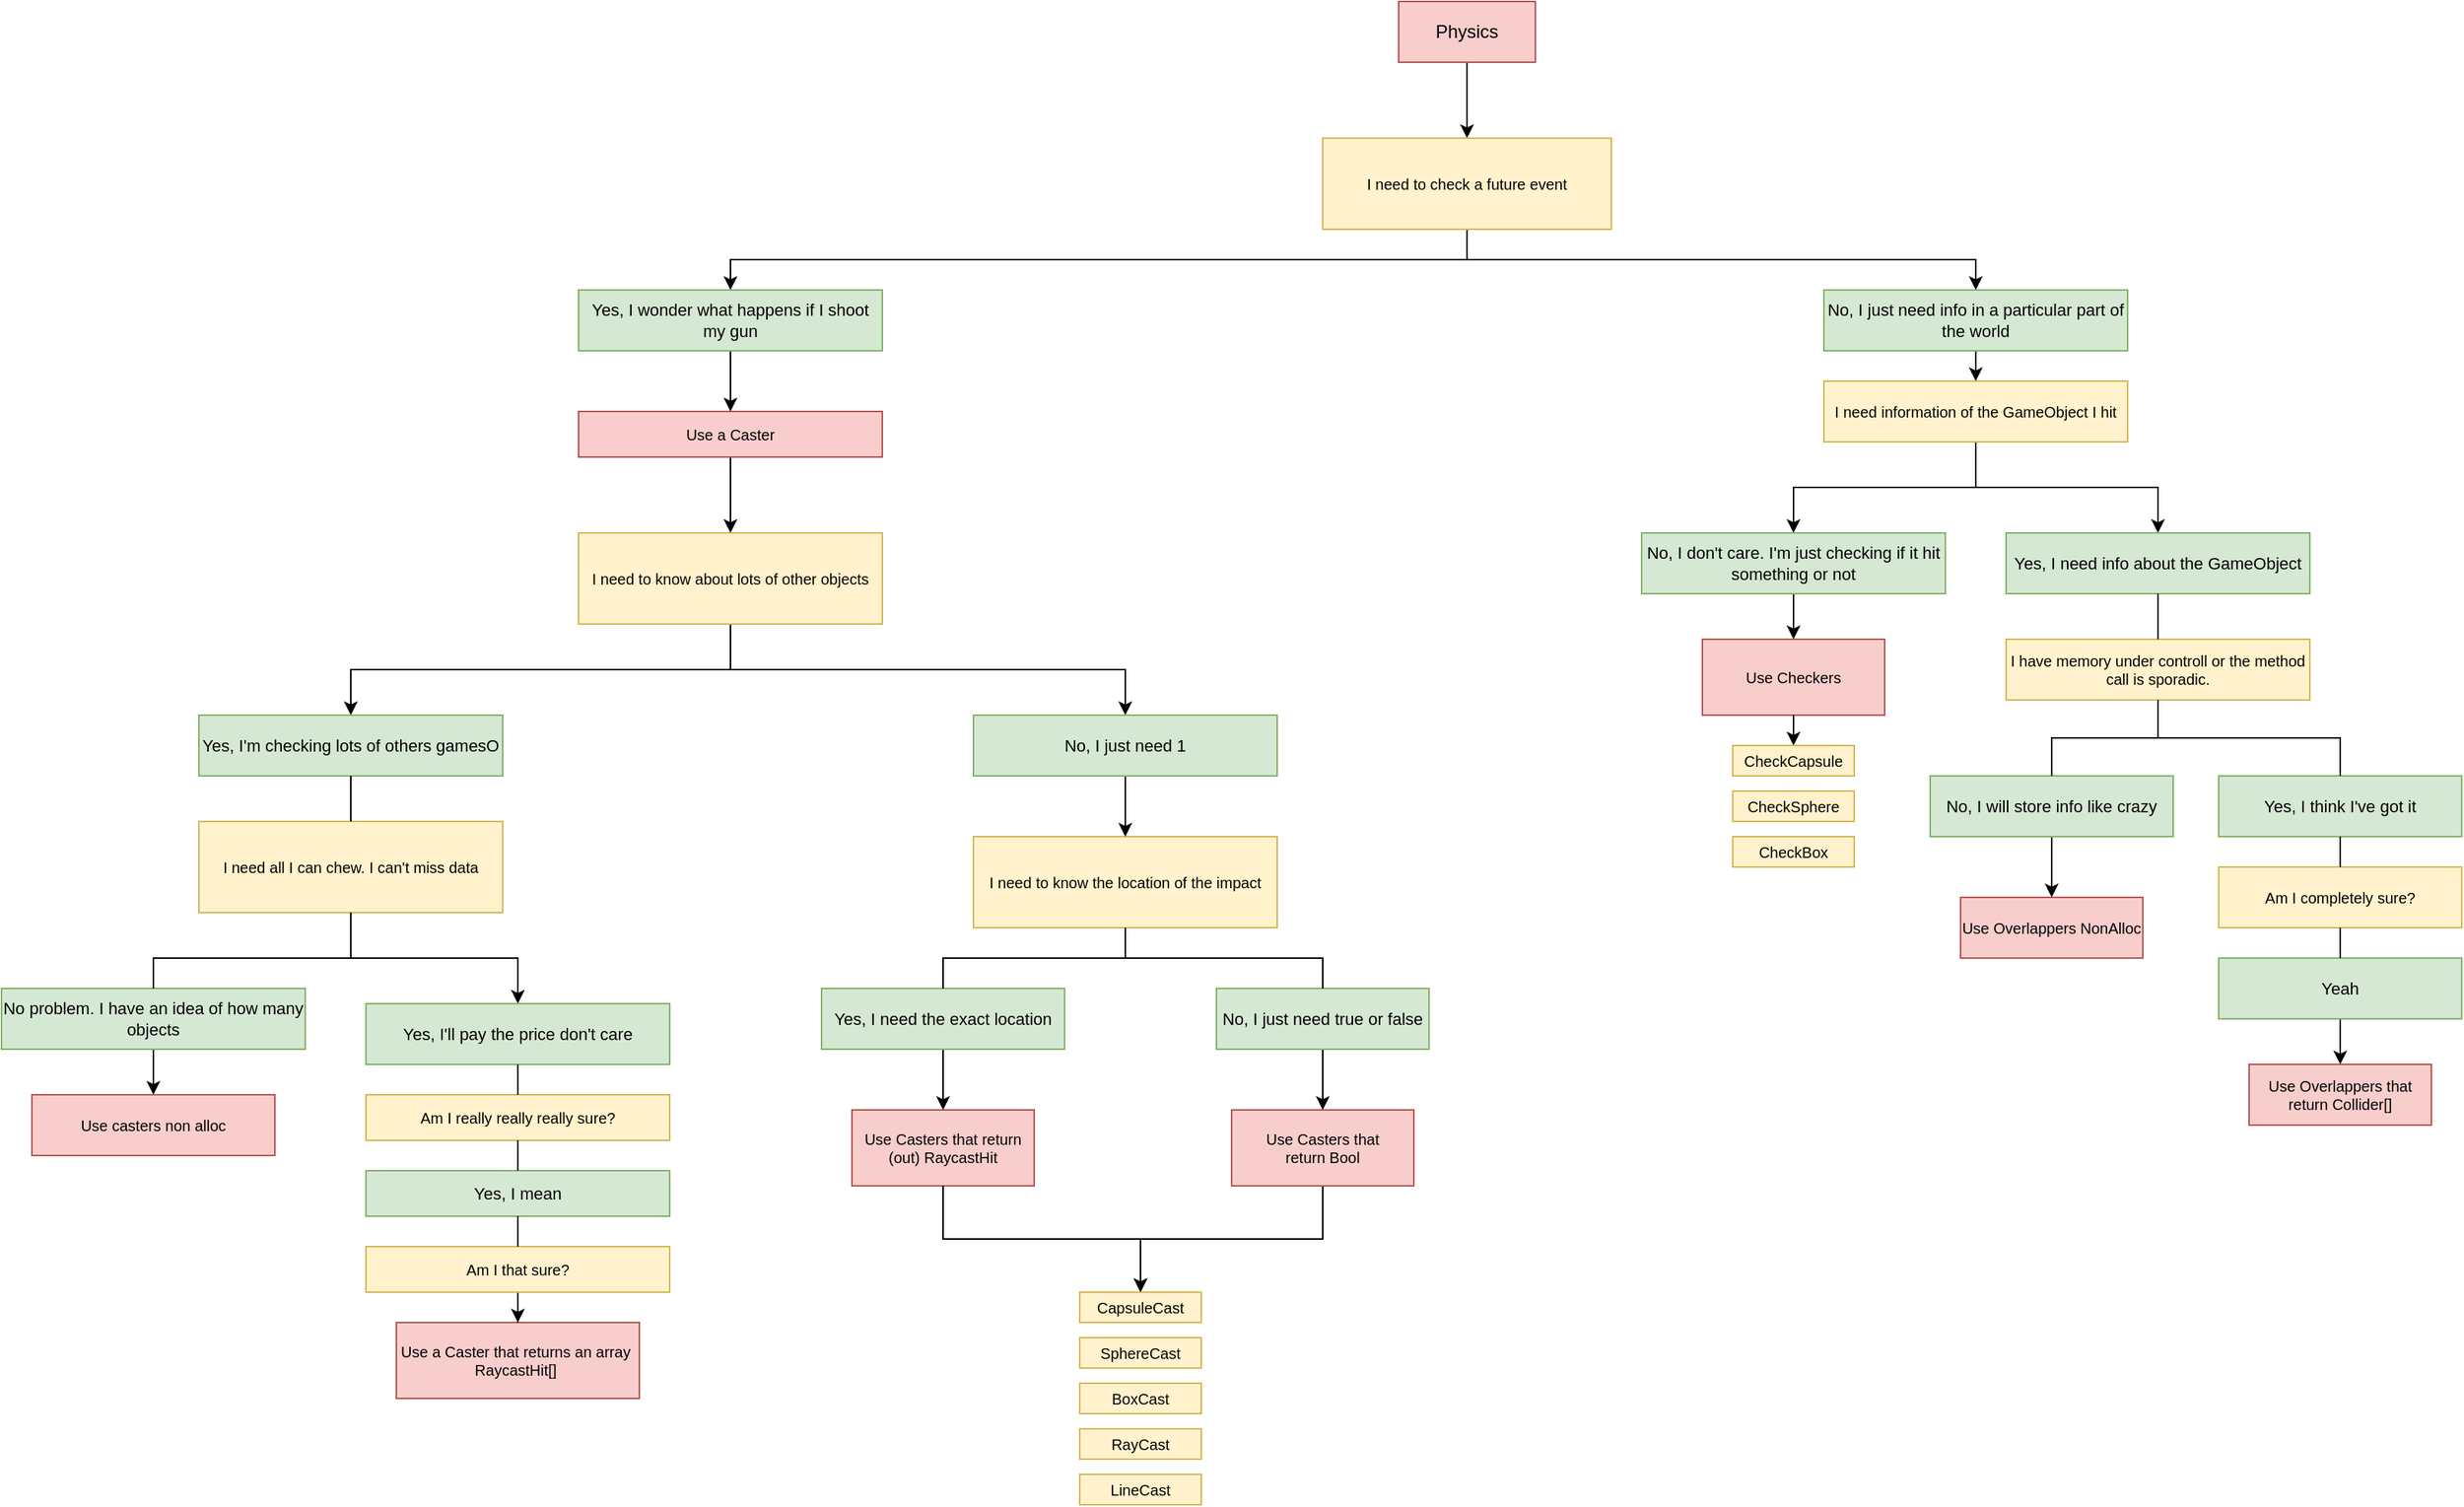 <mxfile version="15.6.8" type="google"><diagram id="v98ShLR_GwusMoe5EE1T" name="Page-1"><mxGraphModel dx="4353" dy="1062" grid="0" gridSize="10" guides="0" tooltips="0" connect="1" arrows="1" fold="1" page="1" pageScale="1" pageWidth="827" pageHeight="1169" background="#FFFFFF" math="0" shadow="0"><root><mxCell id="0"/><mxCell id="1" parent="0"/><mxCell id="H8QSE5O00Uce_XhpgeA9-42" style="edgeStyle=orthogonalEdgeStyle;rounded=0;orthogonalLoop=1;jettySize=auto;html=1;exitX=0.5;exitY=1;exitDx=0;exitDy=0;entryX=0.5;entryY=0;entryDx=0;entryDy=0;" parent="1" source="PCH82a3xxe8LagEtTwhk-31" target="H8QSE5O00Uce_XhpgeA9-1" edge="1"><mxGeometry relative="1" as="geometry"/></mxCell><mxCell id="PCH82a3xxe8LagEtTwhk-31" value="Physics" style="rounded=0;whiteSpace=wrap;html=1;fillColor=#f8cecc;strokeColor=#b85450;gradientColor=none;" parent="1" vertex="1"><mxGeometry x="-1546" y="82" width="90" height="40" as="geometry"/></mxCell><mxCell id="H8QSE5O00Uce_XhpgeA9-45" style="edgeStyle=orthogonalEdgeStyle;rounded=0;orthogonalLoop=1;jettySize=auto;html=1;exitX=0.5;exitY=1;exitDx=0;exitDy=0;" parent="1" source="H8QSE5O00Uce_XhpgeA9-1" target="H8QSE5O00Uce_XhpgeA9-46" edge="1"><mxGeometry relative="1" as="geometry"/></mxCell><mxCell id="H8QSE5O00Uce_XhpgeA9-49" style="edgeStyle=orthogonalEdgeStyle;rounded=0;orthogonalLoop=1;jettySize=auto;html=1;exitX=0.5;exitY=1;exitDx=0;exitDy=0;entryX=0.5;entryY=0;entryDx=0;entryDy=0;" parent="1" source="H8QSE5O00Uce_XhpgeA9-1" target="H8QSE5O00Uce_XhpgeA9-48" edge="1"><mxGeometry relative="1" as="geometry"/></mxCell><mxCell id="H8QSE5O00Uce_XhpgeA9-1" value="I need to check a future event" style="rounded=0;whiteSpace=wrap;html=1;fillColor=#fff2cc;strokeColor=#d6b656;fontSize=10;" parent="1" vertex="1"><mxGeometry x="-1596" y="172" width="190" height="60" as="geometry"/></mxCell><mxCell id="H8QSE5O00Uce_XhpgeA9-51" style="edgeStyle=orthogonalEdgeStyle;rounded=0;orthogonalLoop=1;jettySize=auto;html=1;exitX=0.5;exitY=1;exitDx=0;exitDy=0;" parent="1" source="H8QSE5O00Uce_XhpgeA9-43" target="H8QSE5O00Uce_XhpgeA9-50" edge="1"><mxGeometry relative="1" as="geometry"/></mxCell><mxCell id="H8QSE5O00Uce_XhpgeA9-43" value="Use a Caster" style="rounded=0;whiteSpace=wrap;html=1;fillColor=#f8cecc;strokeColor=#b85450;fontSize=10;" parent="1" vertex="1"><mxGeometry x="-2086" y="352" width="200" height="30" as="geometry"/></mxCell><mxCell id="H8QSE5O00Uce_XhpgeA9-47" style="edgeStyle=orthogonalEdgeStyle;rounded=0;orthogonalLoop=1;jettySize=auto;html=1;exitX=0.5;exitY=1;exitDx=0;exitDy=0;" parent="1" source="H8QSE5O00Uce_XhpgeA9-46" target="H8QSE5O00Uce_XhpgeA9-43" edge="1"><mxGeometry relative="1" as="geometry"/></mxCell><mxCell id="H8QSE5O00Uce_XhpgeA9-46" value="&lt;span style=&quot;font-size: 11px&quot;&gt;Yes, I wonder what happens if I shoot my gun&lt;br&gt;&lt;/span&gt;" style="rounded=0;whiteSpace=wrap;html=1;fillColor=#d5e8d4;strokeColor=#82b366;fontSize=10;" parent="1" vertex="1"><mxGeometry x="-2086" y="272" width="200" height="40" as="geometry"/></mxCell><mxCell id="H8QSE5O00Uce_XhpgeA9-96" style="edgeStyle=orthogonalEdgeStyle;rounded=0;orthogonalLoop=1;jettySize=auto;html=1;exitX=0.5;exitY=1;exitDx=0;exitDy=0;" parent="1" source="H8QSE5O00Uce_XhpgeA9-48" target="H8QSE5O00Uce_XhpgeA9-95" edge="1"><mxGeometry relative="1" as="geometry"/></mxCell><mxCell id="H8QSE5O00Uce_XhpgeA9-48" value="&lt;span style=&quot;font-size: 11px&quot;&gt;No, I just need info in a particular part of the world&lt;br&gt;&lt;/span&gt;" style="rounded=0;whiteSpace=wrap;html=1;fillColor=#d5e8d4;strokeColor=#82b366;fontSize=10;" parent="1" vertex="1"><mxGeometry x="-1266" y="272" width="200" height="40" as="geometry"/></mxCell><mxCell id="H8QSE5O00Uce_XhpgeA9-75" style="edgeStyle=orthogonalEdgeStyle;rounded=0;orthogonalLoop=1;jettySize=auto;html=1;exitX=0.5;exitY=1;exitDx=0;exitDy=0;entryX=0.5;entryY=0;entryDx=0;entryDy=0;" parent="1" source="H8QSE5O00Uce_XhpgeA9-50" target="H8QSE5O00Uce_XhpgeA9-74" edge="1"><mxGeometry relative="1" as="geometry"/></mxCell><mxCell id="H8QSE5O00Uce_XhpgeA9-78" style="edgeStyle=orthogonalEdgeStyle;rounded=0;orthogonalLoop=1;jettySize=auto;html=1;exitX=0.5;exitY=1;exitDx=0;exitDy=0;" parent="1" source="H8QSE5O00Uce_XhpgeA9-50" target="H8QSE5O00Uce_XhpgeA9-76" edge="1"><mxGeometry relative="1" as="geometry"/></mxCell><mxCell id="H8QSE5O00Uce_XhpgeA9-50" value="I need to know about lots of other objects" style="rounded=0;whiteSpace=wrap;html=1;fillColor=#fff2cc;strokeColor=#d6b656;fontSize=10;" parent="1" vertex="1"><mxGeometry x="-2086" y="432" width="200" height="60" as="geometry"/></mxCell><mxCell id="H8QSE5O00Uce_XhpgeA9-55" value="Use Casters that return (out)&amp;nbsp;RaycastHit" style="rounded=0;whiteSpace=wrap;html=1;fillColor=#f8cecc;strokeColor=#b85450;fontSize=10;" parent="1" vertex="1"><mxGeometry x="-1906" y="812" width="120" height="50" as="geometry"/></mxCell><mxCell id="H8QSE5O00Uce_XhpgeA9-56" style="edgeStyle=orthogonalEdgeStyle;rounded=0;orthogonalLoop=1;jettySize=auto;html=1;exitX=0.5;exitY=1;exitDx=0;exitDy=0;entryX=0.5;entryY=0;entryDx=0;entryDy=0;" parent="1" source="H8QSE5O00Uce_XhpgeA9-55" target="H8QSE5O00Uce_XhpgeA9-58" edge="1"><mxGeometry relative="1" as="geometry"><mxPoint x="-1926" y="880" as="sourcePoint"/></mxGeometry></mxCell><mxCell id="H8QSE5O00Uce_XhpgeA9-57" value="" style="group" parent="1" vertex="1" connectable="0"><mxGeometry x="-1756" y="932" width="80" height="140" as="geometry"/></mxCell><mxCell id="H8QSE5O00Uce_XhpgeA9-58" value="CapsuleCast" style="rounded=0;whiteSpace=wrap;html=1;fillColor=#fff2cc;strokeColor=#d6b656;fontSize=10;" parent="H8QSE5O00Uce_XhpgeA9-57" vertex="1"><mxGeometry width="80" height="20" as="geometry"/></mxCell><mxCell id="H8QSE5O00Uce_XhpgeA9-59" value="SphereCast" style="rounded=0;whiteSpace=wrap;html=1;fillColor=#fff2cc;strokeColor=#d6b656;fontSize=10;" parent="H8QSE5O00Uce_XhpgeA9-57" vertex="1"><mxGeometry y="30" width="80" height="20" as="geometry"/></mxCell><mxCell id="H8QSE5O00Uce_XhpgeA9-60" value="BoxCast" style="rounded=0;whiteSpace=wrap;html=1;fillColor=#fff2cc;strokeColor=#d6b656;fontSize=10;" parent="H8QSE5O00Uce_XhpgeA9-57" vertex="1"><mxGeometry y="60" width="80" height="20" as="geometry"/></mxCell><mxCell id="H8QSE5O00Uce_XhpgeA9-61" value="RayCast" style="rounded=0;whiteSpace=wrap;html=1;fillColor=#fff2cc;strokeColor=#d6b656;fontSize=10;" parent="H8QSE5O00Uce_XhpgeA9-57" vertex="1"><mxGeometry y="90" width="80" height="20" as="geometry"/></mxCell><mxCell id="H8QSE5O00Uce_XhpgeA9-62" value="LineCast" style="rounded=0;whiteSpace=wrap;html=1;fillColor=#fff2cc;strokeColor=#d6b656;fontSize=10;" parent="H8QSE5O00Uce_XhpgeA9-57" vertex="1"><mxGeometry y="120" width="80" height="20" as="geometry"/></mxCell><mxCell id="H8QSE5O00Uce_XhpgeA9-71" style="edgeStyle=orthogonalEdgeStyle;rounded=0;orthogonalLoop=1;jettySize=auto;html=1;exitX=0.5;exitY=1;exitDx=0;exitDy=0;startArrow=none;" parent="1" source="H8QSE5O00Uce_XhpgeA9-114" target="H8QSE5O00Uce_XhpgeA9-70" edge="1"><mxGeometry relative="1" as="geometry"/></mxCell><mxCell id="H8QSE5O00Uce_XhpgeA9-72" style="edgeStyle=orthogonalEdgeStyle;rounded=0;orthogonalLoop=1;jettySize=auto;html=1;exitX=0.5;exitY=1;exitDx=0;exitDy=0;startArrow=none;" parent="1" source="H8QSE5O00Uce_XhpgeA9-116" target="H8QSE5O00Uce_XhpgeA9-55" edge="1"><mxGeometry relative="1" as="geometry"/></mxCell><mxCell id="H8QSE5O00Uce_XhpgeA9-69" value="I need to know the location of the impact" style="rounded=0;whiteSpace=wrap;html=1;fillColor=#fff2cc;strokeColor=#d6b656;fontSize=10;" parent="1" vertex="1"><mxGeometry x="-1826" y="632" width="200" height="60" as="geometry"/></mxCell><mxCell id="H8QSE5O00Uce_XhpgeA9-94" style="edgeStyle=orthogonalEdgeStyle;rounded=0;orthogonalLoop=1;jettySize=auto;html=1;exitX=0.5;exitY=1;exitDx=0;exitDy=0;entryX=0.5;entryY=0;entryDx=0;entryDy=0;" parent="1" source="H8QSE5O00Uce_XhpgeA9-70" target="H8QSE5O00Uce_XhpgeA9-58" edge="1"><mxGeometry relative="1" as="geometry"/></mxCell><mxCell id="H8QSE5O00Uce_XhpgeA9-70" value="Use Casters&amp;nbsp;that &lt;br&gt;return Bool" style="rounded=0;whiteSpace=wrap;html=1;fillColor=#f8cecc;strokeColor=#b85450;fontSize=10;" parent="1" vertex="1"><mxGeometry x="-1656" y="812" width="120" height="50" as="geometry"/></mxCell><mxCell id="H8QSE5O00Uce_XhpgeA9-80" style="edgeStyle=orthogonalEdgeStyle;rounded=0;orthogonalLoop=1;jettySize=auto;html=1;exitX=0.5;exitY=1;exitDx=0;exitDy=0;" parent="1" source="H8QSE5O00Uce_XhpgeA9-74" target="H8QSE5O00Uce_XhpgeA9-69" edge="1"><mxGeometry relative="1" as="geometry"/></mxCell><mxCell id="H8QSE5O00Uce_XhpgeA9-74" value="&lt;span style=&quot;font-size: 11px&quot;&gt;No, I just need 1&lt;br&gt;&lt;/span&gt;" style="rounded=0;whiteSpace=wrap;html=1;fillColor=#d5e8d4;strokeColor=#82b366;fontSize=10;" parent="1" vertex="1"><mxGeometry x="-1826" y="552" width="200" height="40" as="geometry"/></mxCell><mxCell id="H8QSE5O00Uce_XhpgeA9-86" style="edgeStyle=orthogonalEdgeStyle;rounded=0;orthogonalLoop=1;jettySize=auto;html=1;exitX=0.5;exitY=1;exitDx=0;exitDy=0;startArrow=none;" parent="1" source="H8QSE5O00Uce_XhpgeA9-126" target="H8QSE5O00Uce_XhpgeA9-118" edge="1"><mxGeometry relative="1" as="geometry"><mxPoint x="-2086" y="642" as="targetPoint"/></mxGeometry></mxCell><mxCell id="H8QSE5O00Uce_XhpgeA9-76" value="&lt;span style=&quot;font-size: 11px&quot;&gt;Yes, I'm checking lots of others gamesO&lt;br&gt;&lt;/span&gt;" style="rounded=0;whiteSpace=wrap;html=1;fillColor=#d5e8d4;strokeColor=#82b366;fontSize=10;" parent="1" vertex="1"><mxGeometry x="-2336" y="552" width="200" height="40" as="geometry"/></mxCell><mxCell id="H8QSE5O00Uce_XhpgeA9-90" value="Use a Caster that returns an array&amp;nbsp; RaycastHit[]&amp;nbsp;" style="rounded=0;whiteSpace=wrap;html=1;fillColor=#f8cecc;strokeColor=#b85450;fontSize=10;" parent="1" vertex="1"><mxGeometry x="-2206" y="952" width="160" height="50" as="geometry"/></mxCell><mxCell id="H8QSE5O00Uce_XhpgeA9-98" style="edgeStyle=orthogonalEdgeStyle;rounded=0;orthogonalLoop=1;jettySize=auto;html=1;exitX=0.5;exitY=1;exitDx=0;exitDy=0;" parent="1" source="H8QSE5O00Uce_XhpgeA9-95" target="H8QSE5O00Uce_XhpgeA9-97" edge="1"><mxGeometry relative="1" as="geometry"/></mxCell><mxCell id="H8QSE5O00Uce_XhpgeA9-111" style="edgeStyle=orthogonalEdgeStyle;rounded=0;orthogonalLoop=1;jettySize=auto;html=1;exitX=0.5;exitY=1;exitDx=0;exitDy=0;" parent="1" source="H8QSE5O00Uce_XhpgeA9-95" target="H8QSE5O00Uce_XhpgeA9-110" edge="1"><mxGeometry relative="1" as="geometry"/></mxCell><mxCell id="H8QSE5O00Uce_XhpgeA9-95" value="I need information of the GameObject I hit" style="rounded=0;whiteSpace=wrap;html=1;fillColor=#fff2cc;strokeColor=#d6b656;fontSize=10;" parent="1" vertex="1"><mxGeometry x="-1266" y="332" width="200" height="40" as="geometry"/></mxCell><mxCell id="H8QSE5O00Uce_XhpgeA9-101" style="edgeStyle=orthogonalEdgeStyle;rounded=0;orthogonalLoop=1;jettySize=auto;html=1;exitX=0.5;exitY=1;exitDx=0;exitDy=0;entryX=0.5;entryY=0;entryDx=0;entryDy=0;" parent="1" source="H8QSE5O00Uce_XhpgeA9-97" target="H8QSE5O00Uce_XhpgeA9-100" edge="1"><mxGeometry relative="1" as="geometry"><mxPoint x="-1286" y="552" as="targetPoint"/></mxGeometry></mxCell><mxCell id="H8QSE5O00Uce_XhpgeA9-97" value="&lt;span style=&quot;font-size: 11px&quot;&gt;No, I don't care. I'm just checking if it hit something or not&lt;br&gt;&lt;/span&gt;" style="rounded=0;whiteSpace=wrap;html=1;fillColor=#d5e8d4;strokeColor=#82b366;fontSize=10;" parent="1" vertex="1"><mxGeometry x="-1386" y="432" width="200" height="40" as="geometry"/></mxCell><mxCell id="H8QSE5O00Uce_XhpgeA9-100" value="Use Checkers" style="rounded=0;whiteSpace=wrap;html=1;fillColor=#f8cecc;strokeColor=#b85450;fontSize=10;" parent="1" vertex="1"><mxGeometry x="-1346" y="502" width="120" height="50" as="geometry"/></mxCell><mxCell id="H8QSE5O00Uce_XhpgeA9-102" style="edgeStyle=orthogonalEdgeStyle;rounded=0;orthogonalLoop=1;jettySize=auto;html=1;exitX=0.5;exitY=1;exitDx=0;exitDy=0;entryX=0.5;entryY=0;entryDx=0;entryDy=0;" parent="1" source="H8QSE5O00Uce_XhpgeA9-100" target="H8QSE5O00Uce_XhpgeA9-106" edge="1"><mxGeometry relative="1" as="geometry"><mxPoint x="-1147.0" y="642" as="sourcePoint"/></mxGeometry></mxCell><mxCell id="H8QSE5O00Uce_XhpgeA9-105" value="" style="group" parent="1" vertex="1" connectable="0"><mxGeometry x="-1326" y="572" width="80" height="80" as="geometry"/></mxCell><mxCell id="H8QSE5O00Uce_XhpgeA9-106" value="CheckCapsule" style="rounded=0;whiteSpace=wrap;html=1;fillColor=#fff2cc;strokeColor=#d6b656;fontSize=10;" parent="H8QSE5O00Uce_XhpgeA9-105" vertex="1"><mxGeometry width="80" height="20" as="geometry"/></mxCell><mxCell id="H8QSE5O00Uce_XhpgeA9-107" value="CheckSphere" style="rounded=0;whiteSpace=wrap;html=1;fillColor=#fff2cc;strokeColor=#d6b656;fontSize=10;" parent="H8QSE5O00Uce_XhpgeA9-105" vertex="1"><mxGeometry y="30" width="80" height="20" as="geometry"/></mxCell><mxCell id="H8QSE5O00Uce_XhpgeA9-108" value="CheckBox" style="rounded=0;whiteSpace=wrap;html=1;fillColor=#fff2cc;strokeColor=#d6b656;fontSize=10;" parent="H8QSE5O00Uce_XhpgeA9-105" vertex="1"><mxGeometry y="60" width="80" height="20" as="geometry"/></mxCell><mxCell id="H8QSE5O00Uce_XhpgeA9-113" style="edgeStyle=orthogonalEdgeStyle;rounded=0;orthogonalLoop=1;jettySize=auto;html=1;exitX=0.5;exitY=1;exitDx=0;exitDy=0;entryX=0.5;entryY=0;entryDx=0;entryDy=0;startArrow=none;" parent="1" source="H8QSE5O00Uce_XhpgeA9-144" target="H8QSE5O00Uce_XhpgeA9-112" edge="1"><mxGeometry relative="1" as="geometry"/></mxCell><mxCell id="H8QSE5O00Uce_XhpgeA9-110" value="&lt;span style=&quot;font-size: 11px&quot;&gt;Yes, I need info about the GameObject&lt;br&gt;&lt;/span&gt;" style="rounded=0;whiteSpace=wrap;html=1;fillColor=#d5e8d4;strokeColor=#82b366;fontSize=10;" parent="1" vertex="1"><mxGeometry x="-1146" y="432" width="200" height="40" as="geometry"/></mxCell><mxCell id="H8QSE5O00Uce_XhpgeA9-112" value="Use Overlappers&amp;nbsp;NonAlloc" style="rounded=0;whiteSpace=wrap;html=1;fillColor=#f8cecc;strokeColor=#b85450;fontSize=10;" parent="1" vertex="1"><mxGeometry x="-1176" y="672" width="120" height="40" as="geometry"/></mxCell><mxCell id="H8QSE5O00Uce_XhpgeA9-114" value="&lt;span style=&quot;font-size: 11px&quot;&gt;No, I just need true or false&lt;br&gt;&lt;/span&gt;" style="rounded=0;whiteSpace=wrap;html=1;fillColor=#d5e8d4;strokeColor=#82b366;fontSize=10;" parent="1" vertex="1"><mxGeometry x="-1666" y="732" width="140" height="40" as="geometry"/></mxCell><mxCell id="H8QSE5O00Uce_XhpgeA9-115" value="" style="edgeStyle=orthogonalEdgeStyle;rounded=0;orthogonalLoop=1;jettySize=auto;html=1;exitX=0.5;exitY=1;exitDx=0;exitDy=0;endArrow=none;" parent="1" source="H8QSE5O00Uce_XhpgeA9-69" target="H8QSE5O00Uce_XhpgeA9-114" edge="1"><mxGeometry relative="1" as="geometry"><mxPoint x="-1726" y="692" as="sourcePoint"/><mxPoint x="-1646.034" y="812" as="targetPoint"/></mxGeometry></mxCell><mxCell id="H8QSE5O00Uce_XhpgeA9-116" value="&lt;span style=&quot;font-size: 11px&quot;&gt;Yes, I need the exact location&lt;br&gt;&lt;/span&gt;" style="rounded=0;whiteSpace=wrap;html=1;fillColor=#d5e8d4;strokeColor=#82b366;fontSize=10;" parent="1" vertex="1"><mxGeometry x="-1926" y="732" width="160" height="40" as="geometry"/></mxCell><mxCell id="H8QSE5O00Uce_XhpgeA9-117" value="" style="edgeStyle=orthogonalEdgeStyle;rounded=0;orthogonalLoop=1;jettySize=auto;html=1;exitX=0.5;exitY=1;exitDx=0;exitDy=0;endArrow=none;" parent="1" source="H8QSE5O00Uce_XhpgeA9-69" target="H8QSE5O00Uce_XhpgeA9-116" edge="1"><mxGeometry relative="1" as="geometry"><mxPoint x="-1726" y="692" as="sourcePoint"/><mxPoint x="-1846.034" y="812" as="targetPoint"/></mxGeometry></mxCell><mxCell id="H8QSE5O00Uce_XhpgeA9-118" value="Use casters non alloc" style="rounded=0;whiteSpace=wrap;html=1;fillColor=#f8cecc;strokeColor=#b85450;fontSize=10;" parent="1" vertex="1"><mxGeometry x="-2446" y="802" width="160" height="40" as="geometry"/></mxCell><mxCell id="H8QSE5O00Uce_XhpgeA9-124" style="edgeStyle=orthogonalEdgeStyle;rounded=0;orthogonalLoop=1;jettySize=auto;html=1;exitX=0.5;exitY=1;exitDx=0;exitDy=0;" parent="1" source="H8QSE5O00Uce_XhpgeA9-121" target="H8QSE5O00Uce_XhpgeA9-123" edge="1"><mxGeometry relative="1" as="geometry"><Array as="points"><mxPoint x="-2236" y="712"/><mxPoint x="-2126" y="712"/></Array></mxGeometry></mxCell><mxCell id="H8QSE5O00Uce_XhpgeA9-121" value="I need all I can chew. I can't miss data" style="rounded=0;whiteSpace=wrap;html=1;fillColor=#fff2cc;strokeColor=#d6b656;fontSize=10;" parent="1" vertex="1"><mxGeometry x="-2336" y="622" width="200" height="60" as="geometry"/></mxCell><mxCell id="H8QSE5O00Uce_XhpgeA9-122" value="" style="edgeStyle=orthogonalEdgeStyle;rounded=0;orthogonalLoop=1;jettySize=auto;html=1;exitX=0.5;exitY=1;exitDx=0;exitDy=0;endArrow=none;" parent="1" source="H8QSE5O00Uce_XhpgeA9-76" target="H8QSE5O00Uce_XhpgeA9-121" edge="1"><mxGeometry relative="1" as="geometry"><mxPoint x="-2236" y="592" as="sourcePoint"/><mxPoint x="-2236" y="722" as="targetPoint"/></mxGeometry></mxCell><mxCell id="H8QSE5O00Uce_XhpgeA9-125" style="edgeStyle=orthogonalEdgeStyle;rounded=0;orthogonalLoop=1;jettySize=auto;html=1;exitX=0.5;exitY=1;exitDx=0;exitDy=0;startArrow=none;" parent="1" source="H8QSE5O00Uce_XhpgeA9-132" target="H8QSE5O00Uce_XhpgeA9-90" edge="1"><mxGeometry relative="1" as="geometry"/></mxCell><mxCell id="H8QSE5O00Uce_XhpgeA9-123" value="&lt;span style=&quot;font-size: 11px&quot;&gt;Yes, I'll pay the price don't care&lt;br&gt;&lt;/span&gt;" style="rounded=0;whiteSpace=wrap;html=1;fillColor=#d5e8d4;strokeColor=#82b366;fontSize=10;" parent="1" vertex="1"><mxGeometry x="-2226" y="742" width="200" height="40" as="geometry"/></mxCell><mxCell id="H8QSE5O00Uce_XhpgeA9-126" value="&lt;span style=&quot;font-size: 11px&quot;&gt;No problem. I have an idea of how many objects&lt;br&gt;&lt;/span&gt;" style="rounded=0;whiteSpace=wrap;html=1;fillColor=#d5e8d4;strokeColor=#82b366;fontSize=10;" parent="1" vertex="1"><mxGeometry x="-2466" y="732" width="200" height="40" as="geometry"/></mxCell><mxCell id="H8QSE5O00Uce_XhpgeA9-127" value="" style="edgeStyle=orthogonalEdgeStyle;rounded=0;orthogonalLoop=1;jettySize=auto;html=1;exitX=0.5;exitY=1;exitDx=0;exitDy=0;startArrow=none;endArrow=none;entryX=0.5;entryY=0;entryDx=0;entryDy=0;" parent="1" source="H8QSE5O00Uce_XhpgeA9-121" target="H8QSE5O00Uce_XhpgeA9-126" edge="1"><mxGeometry relative="1" as="geometry"><mxPoint x="-2236" y="682" as="sourcePoint"/><mxPoint x="-2415.966" y="802" as="targetPoint"/><Array as="points"><mxPoint x="-2236" y="712"/><mxPoint x="-2366" y="712"/></Array></mxGeometry></mxCell><mxCell id="H8QSE5O00Uce_XhpgeA9-128" value="Am I really really really sure?" style="rounded=0;whiteSpace=wrap;html=1;fillColor=#fff2cc;strokeColor=#d6b656;fontSize=10;" parent="1" vertex="1"><mxGeometry x="-2226" y="802" width="200" height="30" as="geometry"/></mxCell><mxCell id="H8QSE5O00Uce_XhpgeA9-129" value="" style="edgeStyle=orthogonalEdgeStyle;rounded=0;orthogonalLoop=1;jettySize=auto;html=1;exitX=0.5;exitY=1;exitDx=0;exitDy=0;endArrow=none;" parent="1" source="H8QSE5O00Uce_XhpgeA9-123" target="H8QSE5O00Uce_XhpgeA9-128" edge="1"><mxGeometry relative="1" as="geometry"><mxPoint x="-2126" y="782" as="sourcePoint"/><mxPoint x="-2115.966" y="892.0" as="targetPoint"/></mxGeometry></mxCell><mxCell id="H8QSE5O00Uce_XhpgeA9-130" value="&lt;span style=&quot;font-size: 11px&quot;&gt;Yes, I mean&lt;br&gt;&lt;/span&gt;" style="rounded=0;whiteSpace=wrap;html=1;fillColor=#d5e8d4;strokeColor=#82b366;fontSize=10;" parent="1" vertex="1"><mxGeometry x="-2226" y="852" width="200" height="30" as="geometry"/></mxCell><mxCell id="H8QSE5O00Uce_XhpgeA9-131" value="" style="edgeStyle=orthogonalEdgeStyle;rounded=0;orthogonalLoop=1;jettySize=auto;html=1;exitX=0.5;exitY=1;exitDx=0;exitDy=0;startArrow=none;endArrow=none;" parent="1" source="H8QSE5O00Uce_XhpgeA9-128" target="H8QSE5O00Uce_XhpgeA9-130" edge="1"><mxGeometry relative="1" as="geometry"><mxPoint x="-2126" y="872.0" as="sourcePoint"/><mxPoint x="-2115.966" y="942.0" as="targetPoint"/></mxGeometry></mxCell><mxCell id="H8QSE5O00Uce_XhpgeA9-132" value="Am I that sure?" style="rounded=0;whiteSpace=wrap;html=1;fillColor=#fff2cc;strokeColor=#d6b656;fontSize=10;" parent="1" vertex="1"><mxGeometry x="-2226" y="902" width="200" height="30" as="geometry"/></mxCell><mxCell id="H8QSE5O00Uce_XhpgeA9-133" value="" style="edgeStyle=orthogonalEdgeStyle;rounded=0;orthogonalLoop=1;jettySize=auto;html=1;exitX=0.5;exitY=1;exitDx=0;exitDy=0;startArrow=none;endArrow=none;" parent="1" source="H8QSE5O00Uce_XhpgeA9-130" target="H8QSE5O00Uce_XhpgeA9-132" edge="1"><mxGeometry relative="1" as="geometry"><mxPoint x="-2126" y="932.0" as="sourcePoint"/><mxPoint x="-2115.966" y="1012.0" as="targetPoint"/></mxGeometry></mxCell><mxCell id="H8QSE5O00Uce_XhpgeA9-137" style="edgeStyle=orthogonalEdgeStyle;rounded=0;orthogonalLoop=1;jettySize=auto;html=1;exitX=0.5;exitY=1;exitDx=0;exitDy=0;startArrow=none;" parent="1" source="H8QSE5O00Uce_XhpgeA9-142" target="H8QSE5O00Uce_XhpgeA9-136" edge="1"><mxGeometry relative="1" as="geometry"/></mxCell><mxCell id="H8QSE5O00Uce_XhpgeA9-134" value="I have memory under controll or the method call is sporadic." style="rounded=0;whiteSpace=wrap;html=1;fillColor=#fff2cc;strokeColor=#d6b656;fontSize=10;" parent="1" vertex="1"><mxGeometry x="-1146" y="502" width="200" height="40" as="geometry"/></mxCell><mxCell id="H8QSE5O00Uce_XhpgeA9-135" value="" style="edgeStyle=orthogonalEdgeStyle;rounded=0;orthogonalLoop=1;jettySize=auto;html=1;exitX=0.5;exitY=1;exitDx=0;exitDy=0;entryX=0.5;entryY=0;entryDx=0;entryDy=0;endArrow=none;" parent="1" source="H8QSE5O00Uce_XhpgeA9-110" target="H8QSE5O00Uce_XhpgeA9-134" edge="1"><mxGeometry relative="1" as="geometry"><mxPoint x="-1046" y="472" as="sourcePoint"/><mxPoint x="-1046" y="562" as="targetPoint"/></mxGeometry></mxCell><mxCell id="H8QSE5O00Uce_XhpgeA9-136" value="Use Overlappers&amp;nbsp;that return Collider[]" style="rounded=0;whiteSpace=wrap;html=1;fillColor=#f8cecc;strokeColor=#b85450;fontSize=10;" parent="1" vertex="1"><mxGeometry x="-986" y="782" width="120" height="40" as="geometry"/></mxCell><mxCell id="H8QSE5O00Uce_XhpgeA9-138" value="&lt;span style=&quot;font-size: 11px&quot;&gt;Yes, I think I've got it&lt;br&gt;&lt;/span&gt;" style="rounded=0;whiteSpace=wrap;html=1;fillColor=#d5e8d4;strokeColor=#82b366;fontSize=10;" parent="1" vertex="1"><mxGeometry x="-1006" y="592" width="160" height="40" as="geometry"/></mxCell><mxCell id="H8QSE5O00Uce_XhpgeA9-139" value="" style="edgeStyle=orthogonalEdgeStyle;rounded=0;orthogonalLoop=1;jettySize=auto;html=1;exitX=0.5;exitY=1;exitDx=0;exitDy=0;endArrow=none;" parent="1" source="H8QSE5O00Uce_XhpgeA9-134" target="H8QSE5O00Uce_XhpgeA9-138" edge="1"><mxGeometry relative="1" as="geometry"><mxPoint x="-1046" y="542" as="sourcePoint"/><mxPoint x="-895.966" y="672" as="targetPoint"/></mxGeometry></mxCell><mxCell id="H8QSE5O00Uce_XhpgeA9-140" value="Am I completely sure?" style="rounded=0;whiteSpace=wrap;html=1;fillColor=#fff2cc;strokeColor=#d6b656;fontSize=10;" parent="1" vertex="1"><mxGeometry x="-1006" y="652" width="160" height="40" as="geometry"/></mxCell><mxCell id="H8QSE5O00Uce_XhpgeA9-141" value="" style="edgeStyle=orthogonalEdgeStyle;rounded=0;orthogonalLoop=1;jettySize=auto;html=1;exitX=0.5;exitY=1;exitDx=0;exitDy=0;startArrow=none;endArrow=none;" parent="1" source="H8QSE5O00Uce_XhpgeA9-138" target="H8QSE5O00Uce_XhpgeA9-140" edge="1"><mxGeometry relative="1" as="geometry"><mxPoint x="-946" y="632" as="sourcePoint"/><mxPoint x="-946" y="672" as="targetPoint"/></mxGeometry></mxCell><mxCell id="H8QSE5O00Uce_XhpgeA9-142" value="&lt;span style=&quot;font-size: 11px&quot;&gt;Yeah&lt;br&gt;&lt;/span&gt;" style="rounded=0;whiteSpace=wrap;html=1;fillColor=#d5e8d4;strokeColor=#82b366;fontSize=10;" parent="1" vertex="1"><mxGeometry x="-1006" y="712" width="160" height="40" as="geometry"/></mxCell><mxCell id="H8QSE5O00Uce_XhpgeA9-143" value="" style="edgeStyle=orthogonalEdgeStyle;rounded=0;orthogonalLoop=1;jettySize=auto;html=1;exitX=0.5;exitY=1;exitDx=0;exitDy=0;startArrow=none;endArrow=none;" parent="1" source="H8QSE5O00Uce_XhpgeA9-140" target="H8QSE5O00Uce_XhpgeA9-142" edge="1"><mxGeometry relative="1" as="geometry"><mxPoint x="-946" y="692" as="sourcePoint"/><mxPoint x="-946" y="752" as="targetPoint"/></mxGeometry></mxCell><mxCell id="H8QSE5O00Uce_XhpgeA9-144" value="&lt;span style=&quot;font-size: 11px&quot;&gt;No, I will store info like crazy&lt;br&gt;&lt;/span&gt;" style="rounded=0;whiteSpace=wrap;html=1;fillColor=#d5e8d4;strokeColor=#82b366;fontSize=10;" parent="1" vertex="1"><mxGeometry x="-1196" y="592" width="160" height="40" as="geometry"/></mxCell><mxCell id="H8QSE5O00Uce_XhpgeA9-145" value="" style="edgeStyle=orthogonalEdgeStyle;rounded=0;orthogonalLoop=1;jettySize=auto;html=1;exitX=0.5;exitY=1;exitDx=0;exitDy=0;entryX=0.5;entryY=0;entryDx=0;entryDy=0;startArrow=none;endArrow=none;" parent="1" source="H8QSE5O00Uce_XhpgeA9-134" target="H8QSE5O00Uce_XhpgeA9-144" edge="1"><mxGeometry relative="1" as="geometry"><mxPoint x="-1046" y="542" as="sourcePoint"/><mxPoint x="-1146" y="652" as="targetPoint"/></mxGeometry></mxCell></root></mxGraphModel></diagram></mxfile>